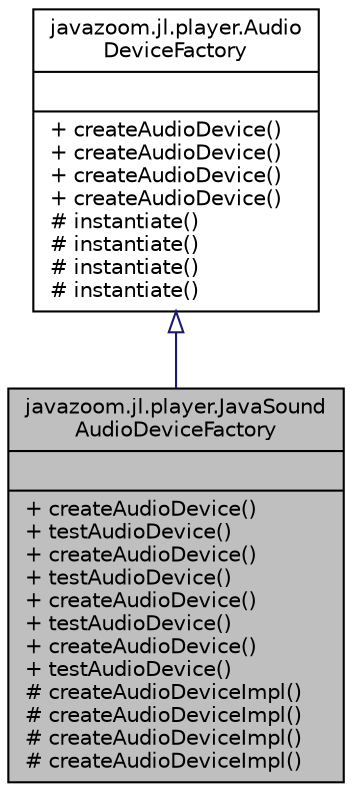 digraph "javazoom.jl.player.JavaSoundAudioDeviceFactory"
{
 // LATEX_PDF_SIZE
  edge [fontname="Helvetica",fontsize="10",labelfontname="Helvetica",labelfontsize="10"];
  node [fontname="Helvetica",fontsize="10",shape=record];
  Node1 [label="{javazoom.jl.player.JavaSound\lAudioDeviceFactory\n||+ createAudioDevice()\l+ testAudioDevice()\l+ createAudioDevice()\l+ testAudioDevice()\l+ createAudioDevice()\l+ testAudioDevice()\l+ createAudioDevice()\l+ testAudioDevice()\l# createAudioDeviceImpl()\l# createAudioDeviceImpl()\l# createAudioDeviceImpl()\l# createAudioDeviceImpl()\l}",height=0.2,width=0.4,color="black", fillcolor="grey75", style="filled", fontcolor="black",tooltip=" "];
  Node2 -> Node1 [dir="back",color="midnightblue",fontsize="10",style="solid",arrowtail="onormal",fontname="Helvetica"];
  Node2 [label="{javazoom.jl.player.Audio\lDeviceFactory\n||+ createAudioDevice()\l+ createAudioDevice()\l+ createAudioDevice()\l+ createAudioDevice()\l# instantiate()\l# instantiate()\l# instantiate()\l# instantiate()\l}",height=0.2,width=0.4,color="black", fillcolor="white", style="filled",URL="$classjavazoom_1_1jl_1_1player_1_1_audio_device_factory.html",tooltip=" "];
}
